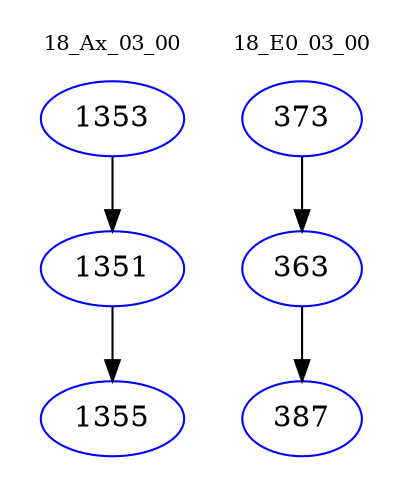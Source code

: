 digraph{
subgraph cluster_0 {
color = white
label = "18_Ax_03_00";
fontsize=10;
T0_1353 [label="1353", color="blue"]
T0_1353 -> T0_1351 [color="black"]
T0_1351 [label="1351", color="blue"]
T0_1351 -> T0_1355 [color="black"]
T0_1355 [label="1355", color="blue"]
}
subgraph cluster_1 {
color = white
label = "18_E0_03_00";
fontsize=10;
T1_373 [label="373", color="blue"]
T1_373 -> T1_363 [color="black"]
T1_363 [label="363", color="blue"]
T1_363 -> T1_387 [color="black"]
T1_387 [label="387", color="blue"]
}
}
